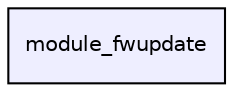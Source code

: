digraph "module_fwupdate" {
  compound=true
  node [ fontsize="10", fontname="Helvetica"];
  edge [ labelfontsize="10", labelfontname="Helvetica"];
  dir_837f78b83712d5542df610113d6f2906 [shape=box, label="module_fwupdate", style="filled", fillcolor="#eeeeff", pencolor="black", URL="dir_837f78b83712d5542df610113d6f2906.html"];
}
